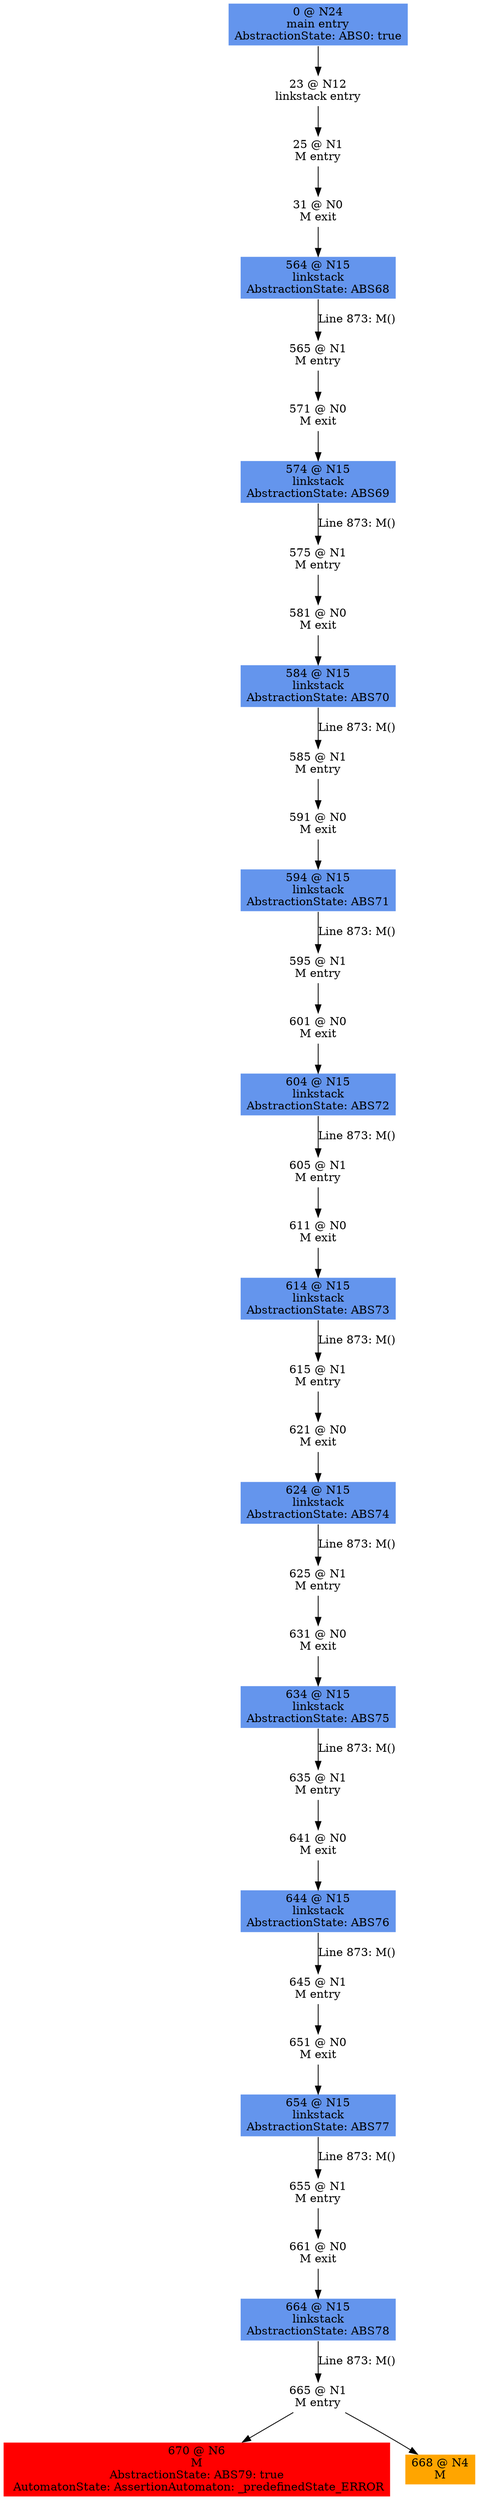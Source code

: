digraph ARG {
node [style="filled" shape="box" color="white"]
0 [fillcolor="cornflowerblue" label="0 @ N24\nmain entry\nAbstractionState: ABS0: true\n" id="0"]
23 [label="23 @ N12\nlinkstack entry\n" id="23"]
25 [label="25 @ N1\nM entry\n" id="25"]
31 [label="31 @ N0\nM exit\n" id="31"]
564 [fillcolor="cornflowerblue" label="564 @ N15\nlinkstack\nAbstractionState: ABS68\n" id="564"]
565 [label="565 @ N1\nM entry\n" id="565"]
571 [label="571 @ N0\nM exit\n" id="571"]
574 [fillcolor="cornflowerblue" label="574 @ N15\nlinkstack\nAbstractionState: ABS69\n" id="574"]
575 [label="575 @ N1\nM entry\n" id="575"]
581 [label="581 @ N0\nM exit\n" id="581"]
584 [fillcolor="cornflowerblue" label="584 @ N15\nlinkstack\nAbstractionState: ABS70\n" id="584"]
585 [label="585 @ N1\nM entry\n" id="585"]
591 [label="591 @ N0\nM exit\n" id="591"]
594 [fillcolor="cornflowerblue" label="594 @ N15\nlinkstack\nAbstractionState: ABS71\n" id="594"]
595 [label="595 @ N1\nM entry\n" id="595"]
601 [label="601 @ N0\nM exit\n" id="601"]
604 [fillcolor="cornflowerblue" label="604 @ N15\nlinkstack\nAbstractionState: ABS72\n" id="604"]
605 [label="605 @ N1\nM entry\n" id="605"]
611 [label="611 @ N0\nM exit\n" id="611"]
614 [fillcolor="cornflowerblue" label="614 @ N15\nlinkstack\nAbstractionState: ABS73\n" id="614"]
615 [label="615 @ N1\nM entry\n" id="615"]
621 [label="621 @ N0\nM exit\n" id="621"]
624 [fillcolor="cornflowerblue" label="624 @ N15\nlinkstack\nAbstractionState: ABS74\n" id="624"]
625 [label="625 @ N1\nM entry\n" id="625"]
631 [label="631 @ N0\nM exit\n" id="631"]
634 [fillcolor="cornflowerblue" label="634 @ N15\nlinkstack\nAbstractionState: ABS75\n" id="634"]
635 [label="635 @ N1\nM entry\n" id="635"]
641 [label="641 @ N0\nM exit\n" id="641"]
644 [fillcolor="cornflowerblue" label="644 @ N15\nlinkstack\nAbstractionState: ABS76\n" id="644"]
645 [label="645 @ N1\nM entry\n" id="645"]
651 [label="651 @ N0\nM exit\n" id="651"]
654 [fillcolor="cornflowerblue" label="654 @ N15\nlinkstack\nAbstractionState: ABS77\n" id="654"]
655 [label="655 @ N1\nM entry\n" id="655"]
661 [label="661 @ N0\nM exit\n" id="661"]
664 [fillcolor="cornflowerblue" label="664 @ N15\nlinkstack\nAbstractionState: ABS78\n" id="664"]
665 [label="665 @ N1\nM entry\n" id="665"]
670 [fillcolor="red" label="670 @ N6\nM\nAbstractionState: ABS79: true\n AutomatonState: AssertionAutomaton: _predefinedState_ERROR\n" id="670"]
668 [fillcolor="orange" label="668 @ N4\nM\n" id="668"]
0 -> 23 []
23 -> 25 []
25 -> 31 []
31 -> 564 []
564 -> 565 [label="Line 873: M()" id="564 -> 565"]
565 -> 571 []
571 -> 574 []
574 -> 575 [label="Line 873: M()" id="574 -> 575"]
575 -> 581 []
581 -> 584 []
584 -> 585 [label="Line 873: M()" id="584 -> 585"]
585 -> 591 []
591 -> 594 []
594 -> 595 [label="Line 873: M()" id="594 -> 595"]
595 -> 601 []
601 -> 604 []
604 -> 605 [label="Line 873: M()" id="604 -> 605"]
605 -> 611 []
611 -> 614 []
614 -> 615 [label="Line 873: M()" id="614 -> 615"]
615 -> 621 []
621 -> 624 []
624 -> 625 [label="Line 873: M()" id="624 -> 625"]
625 -> 631 []
631 -> 634 []
634 -> 635 [label="Line 873: M()" id="634 -> 635"]
635 -> 641 []
641 -> 644 []
644 -> 645 [label="Line 873: M()" id="644 -> 645"]
645 -> 651 []
651 -> 654 []
654 -> 655 [label="Line 873: M()" id="654 -> 655"]
655 -> 661 []
661 -> 664 []
664 -> 665 [label="Line 873: M()" id="664 -> 665"]
665 -> 668 []
665 -> 670 []
}
